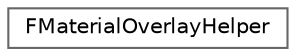 digraph "Graphical Class Hierarchy"
{
 // INTERACTIVE_SVG=YES
 // LATEX_PDF_SIZE
  bgcolor="transparent";
  edge [fontname=Helvetica,fontsize=10,labelfontname=Helvetica,labelfontsize=10];
  node [fontname=Helvetica,fontsize=10,shape=box,height=0.2,width=0.4];
  rankdir="LR";
  Node0 [id="Node000000",label="FMaterialOverlayHelper",height=0.2,width=0.4,color="grey40", fillcolor="white", style="filled",URL="$d1/d67/classFMaterialOverlayHelper.html",tooltip=" "];
}
